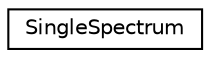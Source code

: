 digraph "Graphical Class Hierarchy"
{
  edge [fontname="Helvetica",fontsize="10",labelfontname="Helvetica",labelfontsize="10"];
  node [fontname="Helvetica",fontsize="10",shape=record];
  rankdir="LR";
  Node1 [label="SingleSpectrum",height=0.2,width=0.4,color="black", fillcolor="white", style="filled",URL="$class_single_spectrum.html",tooltip="Class to hold a single power spectrum and its associated parameters, such as center frequency..."];
}
